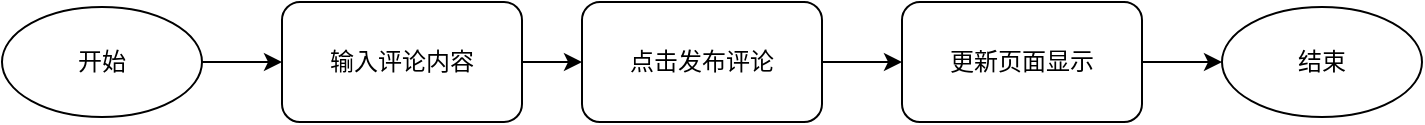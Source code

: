 <mxfile>
    <diagram id="6a731a19-8d31-9384-78a2-239565b7b9f0" name="Page-1">
        <mxGraphModel dx="1002" dy="537" grid="1" gridSize="10" guides="1" tooltips="1" connect="1" arrows="1" fold="1" page="1" pageScale="1" pageWidth="1169" pageHeight="827" background="none" math="0" shadow="0">
            <root>
                <mxCell id="0"/>
                <mxCell id="1" parent="0"/>
                <mxCell id="55" style="edgeStyle=orthogonalEdgeStyle;rounded=0;orthogonalLoop=1;jettySize=auto;html=1;exitX=1;exitY=0.5;exitDx=0;exitDy=0;entryX=0;entryY=0.5;entryDx=0;entryDy=0;" edge="1" parent="1" source="56" target="58">
                    <mxGeometry relative="1" as="geometry"/>
                </mxCell>
                <mxCell id="56" value="输入评论内容" style="rounded=1;whiteSpace=wrap;html=1;" vertex="1" parent="1">
                    <mxGeometry x="160" y="130" width="120" height="60" as="geometry"/>
                </mxCell>
                <mxCell id="57" style="edgeStyle=orthogonalEdgeStyle;rounded=0;orthogonalLoop=1;jettySize=auto;html=1;exitX=1;exitY=0.5;exitDx=0;exitDy=0;entryX=0;entryY=0.5;entryDx=0;entryDy=0;" edge="1" parent="1" source="58" target="60">
                    <mxGeometry relative="1" as="geometry"/>
                </mxCell>
                <mxCell id="58" value="点击发布评论" style="rounded=1;whiteSpace=wrap;html=1;" vertex="1" parent="1">
                    <mxGeometry x="310" y="130" width="120" height="60" as="geometry"/>
                </mxCell>
                <mxCell id="66" style="edgeStyle=none;html=1;exitX=1;exitY=0.5;exitDx=0;exitDy=0;entryX=0;entryY=0.5;entryDx=0;entryDy=0;" edge="1" parent="1" source="60" target="65">
                    <mxGeometry relative="1" as="geometry"/>
                </mxCell>
                <mxCell id="60" value="更新页面显示" style="rounded=1;whiteSpace=wrap;html=1;" vertex="1" parent="1">
                    <mxGeometry x="470" y="130" width="120" height="60" as="geometry"/>
                </mxCell>
                <mxCell id="63" style="edgeStyle=orthogonalEdgeStyle;rounded=0;orthogonalLoop=1;jettySize=auto;html=1;exitX=1;exitY=0.5;exitDx=0;exitDy=0;entryX=0;entryY=0.5;entryDx=0;entryDy=0;" edge="1" parent="1" source="64" target="56">
                    <mxGeometry relative="1" as="geometry"/>
                </mxCell>
                <mxCell id="64" value="开始" style="ellipse;whiteSpace=wrap;html=1;" vertex="1" parent="1">
                    <mxGeometry x="20" y="132.5" width="100" height="55" as="geometry"/>
                </mxCell>
                <mxCell id="65" value="结束" style="ellipse;whiteSpace=wrap;html=1;" vertex="1" parent="1">
                    <mxGeometry x="630" y="132.5" width="100" height="55" as="geometry"/>
                </mxCell>
            </root>
        </mxGraphModel>
    </diagram>
</mxfile>